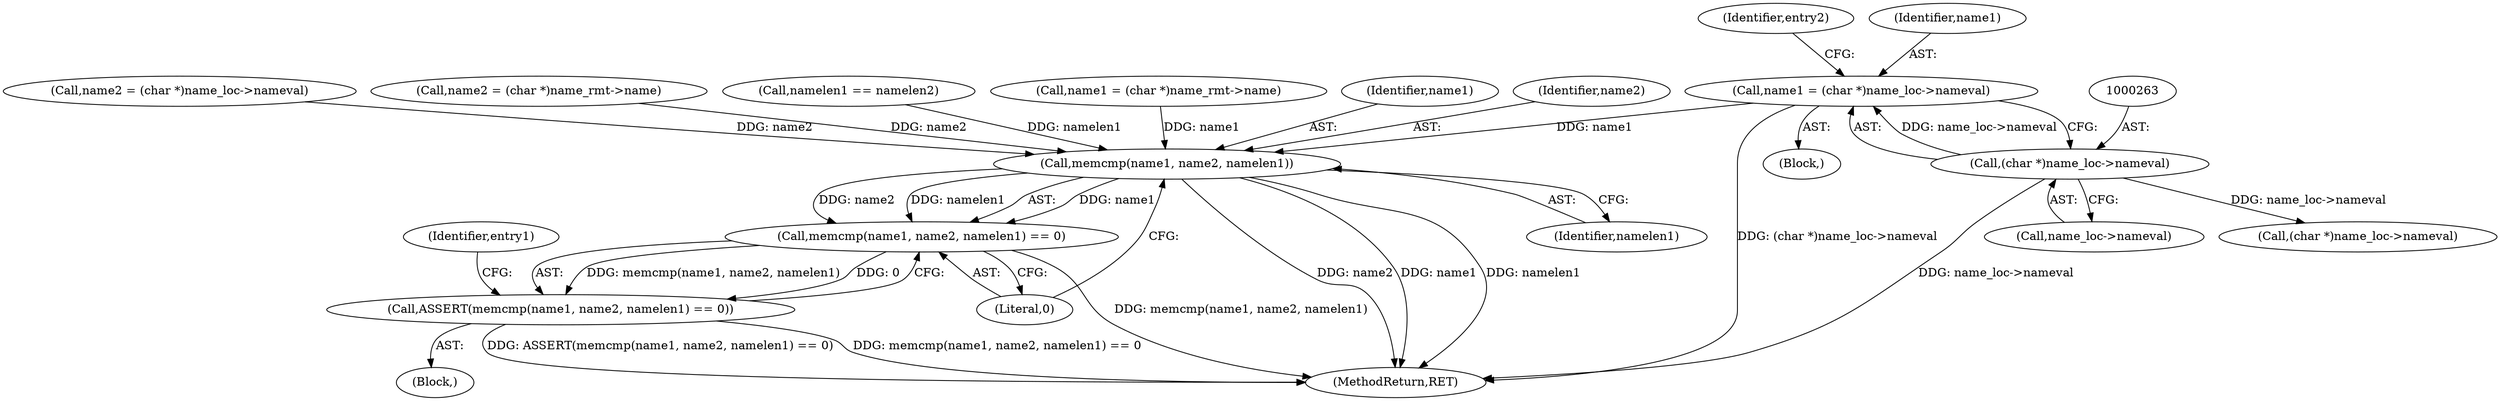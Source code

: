 digraph "0_linux_8275cdd0e7ac550dcce2b3ef6d2fb3b808c1ae59_4@pointer" {
"1000260" [label="(Call,name1 = (char *)name_loc->nameval)"];
"1000262" [label="(Call,(char *)name_loc->nameval)"];
"1000351" [label="(Call,memcmp(name1, name2, namelen1))"];
"1000350" [label="(Call,memcmp(name1, name2, namelen1) == 0)"];
"1000349" [label="(Call,ASSERT(memcmp(name1, name2, namelen1) == 0))"];
"1000307" [label="(Call,name2 = (char *)name_loc->nameval)"];
"1000247" [label="(Block,)"];
"1000355" [label="(Literal,0)"];
"1000359" [label="(Identifier,entry1)"];
"1000291" [label="(Identifier,entry2)"];
"1000264" [label="(Call,name_loc->nameval)"];
"1000498" [label="(MethodReturn,RET)"];
"1000354" [label="(Identifier,namelen1)"];
"1000328" [label="(Call,name2 = (char *)name_rmt->name)"];
"1000346" [label="(Call,namelen1 == namelen2)"];
"1000260" [label="(Call,name1 = (char *)name_loc->nameval)"];
"1000262" [label="(Call,(char *)name_loc->nameval)"];
"1000281" [label="(Call,name1 = (char *)name_rmt->name)"];
"1000349" [label="(Call,ASSERT(memcmp(name1, name2, namelen1) == 0))"];
"1000350" [label="(Call,memcmp(name1, name2, namelen1) == 0)"];
"1000352" [label="(Identifier,name1)"];
"1000353" [label="(Identifier,name2)"];
"1000261" [label="(Identifier,name1)"];
"1000351" [label="(Call,memcmp(name1, name2, namelen1))"];
"1000309" [label="(Call,(char *)name_loc->nameval)"];
"1000105" [label="(Block,)"];
"1000260" -> "1000247"  [label="AST: "];
"1000260" -> "1000262"  [label="CFG: "];
"1000261" -> "1000260"  [label="AST: "];
"1000262" -> "1000260"  [label="AST: "];
"1000291" -> "1000260"  [label="CFG: "];
"1000260" -> "1000498"  [label="DDG: (char *)name_loc->nameval"];
"1000262" -> "1000260"  [label="DDG: name_loc->nameval"];
"1000260" -> "1000351"  [label="DDG: name1"];
"1000262" -> "1000264"  [label="CFG: "];
"1000263" -> "1000262"  [label="AST: "];
"1000264" -> "1000262"  [label="AST: "];
"1000262" -> "1000498"  [label="DDG: name_loc->nameval"];
"1000262" -> "1000309"  [label="DDG: name_loc->nameval"];
"1000351" -> "1000350"  [label="AST: "];
"1000351" -> "1000354"  [label="CFG: "];
"1000352" -> "1000351"  [label="AST: "];
"1000353" -> "1000351"  [label="AST: "];
"1000354" -> "1000351"  [label="AST: "];
"1000355" -> "1000351"  [label="CFG: "];
"1000351" -> "1000498"  [label="DDG: name2"];
"1000351" -> "1000498"  [label="DDG: name1"];
"1000351" -> "1000498"  [label="DDG: namelen1"];
"1000351" -> "1000350"  [label="DDG: name1"];
"1000351" -> "1000350"  [label="DDG: name2"];
"1000351" -> "1000350"  [label="DDG: namelen1"];
"1000281" -> "1000351"  [label="DDG: name1"];
"1000328" -> "1000351"  [label="DDG: name2"];
"1000307" -> "1000351"  [label="DDG: name2"];
"1000346" -> "1000351"  [label="DDG: namelen1"];
"1000350" -> "1000349"  [label="AST: "];
"1000350" -> "1000355"  [label="CFG: "];
"1000355" -> "1000350"  [label="AST: "];
"1000349" -> "1000350"  [label="CFG: "];
"1000350" -> "1000498"  [label="DDG: memcmp(name1, name2, namelen1)"];
"1000350" -> "1000349"  [label="DDG: memcmp(name1, name2, namelen1)"];
"1000350" -> "1000349"  [label="DDG: 0"];
"1000349" -> "1000105"  [label="AST: "];
"1000359" -> "1000349"  [label="CFG: "];
"1000349" -> "1000498"  [label="DDG: ASSERT(memcmp(name1, name2, namelen1) == 0)"];
"1000349" -> "1000498"  [label="DDG: memcmp(name1, name2, namelen1) == 0"];
}
